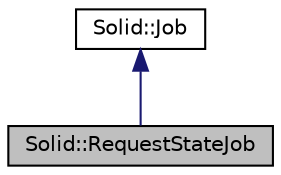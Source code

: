 digraph "Solid::RequestStateJob"
{
  edge [fontname="Helvetica",fontsize="10",labelfontname="Helvetica",labelfontsize="10"];
  node [fontname="Helvetica",fontsize="10",shape=record];
  Node0 [label="Solid::RequestStateJob",height=0.2,width=0.4,color="black", fillcolor="grey75", style="filled", fontcolor="black"];
  Node1 -> Node0 [dir="back",color="midnightblue",fontsize="10",style="solid",fontname="Helvetica"];
  Node1 [label="Solid::Job",height=0.2,width=0.4,color="black", fillcolor="white", style="filled",URL="$classSolid_1_1Job.html",tooltip="This class represents an asynchronous job performed by Solid, it is usually not used directly but ins..."];
}

